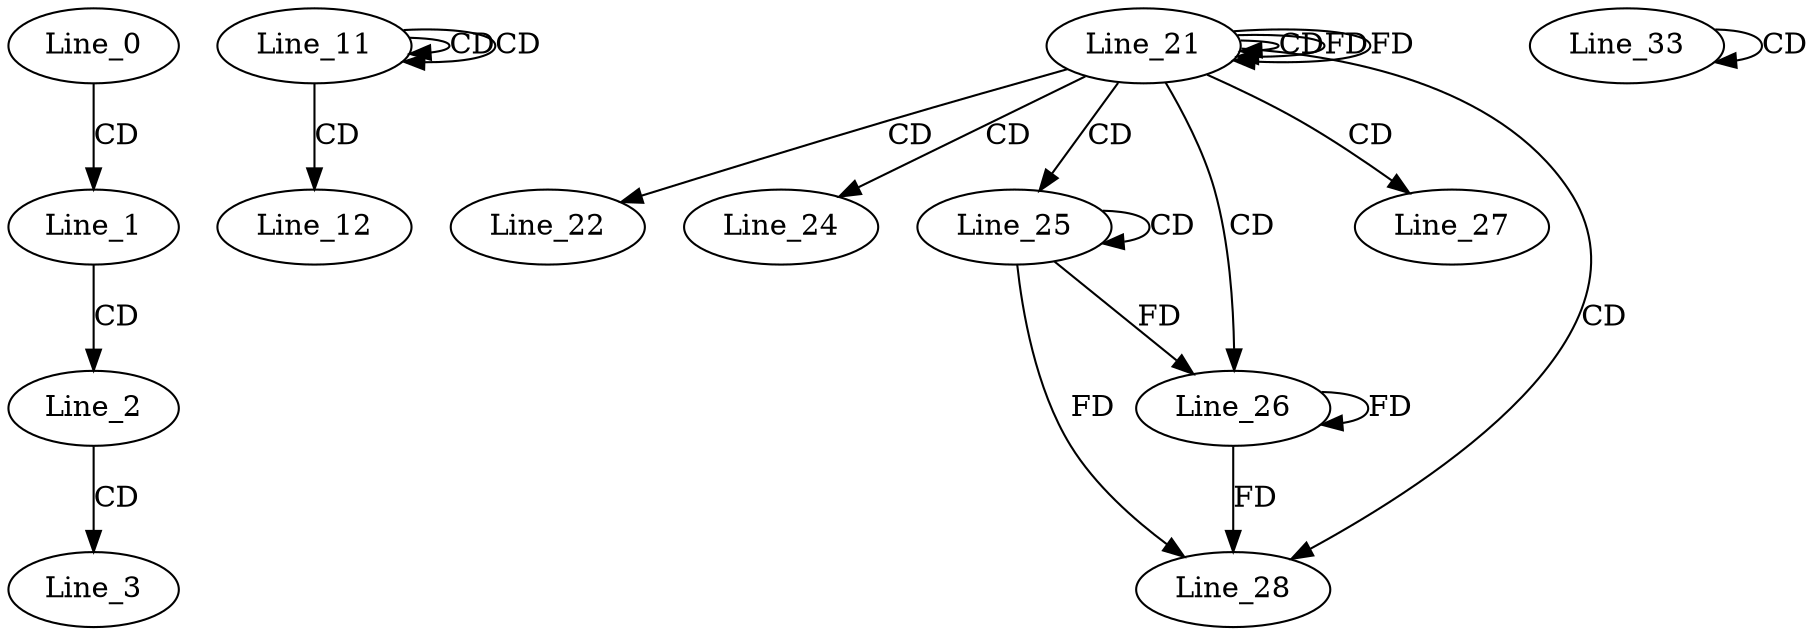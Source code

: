 digraph G {
  Line_0;
  Line_1;
  Line_2;
  Line_3;
  Line_11;
  Line_11;
  Line_11;
  Line_12;
  Line_21;
  Line_21;
  Line_21;
  Line_22;
  Line_24;
  Line_25;
  Line_25;
  Line_26;
  Line_26;
  Line_27;
  Line_28;
  Line_33;
  Line_33;
  Line_0 -> Line_1 [ label="CD" ];
  Line_1 -> Line_2 [ label="CD" ];
  Line_2 -> Line_3 [ label="CD" ];
  Line_11 -> Line_11 [ label="CD" ];
  Line_11 -> Line_11 [ label="CD" ];
  Line_11 -> Line_12 [ label="CD" ];
  Line_21 -> Line_21 [ label="CD" ];
  Line_21 -> Line_21 [ label="FD" ];
  Line_21 -> Line_22 [ label="CD" ];
  Line_21 -> Line_24 [ label="CD" ];
  Line_21 -> Line_25 [ label="CD" ];
  Line_25 -> Line_25 [ label="CD" ];
  Line_21 -> Line_26 [ label="CD" ];
  Line_25 -> Line_26 [ label="FD" ];
  Line_26 -> Line_26 [ label="FD" ];
  Line_21 -> Line_27 [ label="CD" ];
  Line_21 -> Line_28 [ label="CD" ];
  Line_25 -> Line_28 [ label="FD" ];
  Line_26 -> Line_28 [ label="FD" ];
  Line_33 -> Line_33 [ label="CD" ];
  Line_21 -> Line_21 [ label="FD" ];
}
